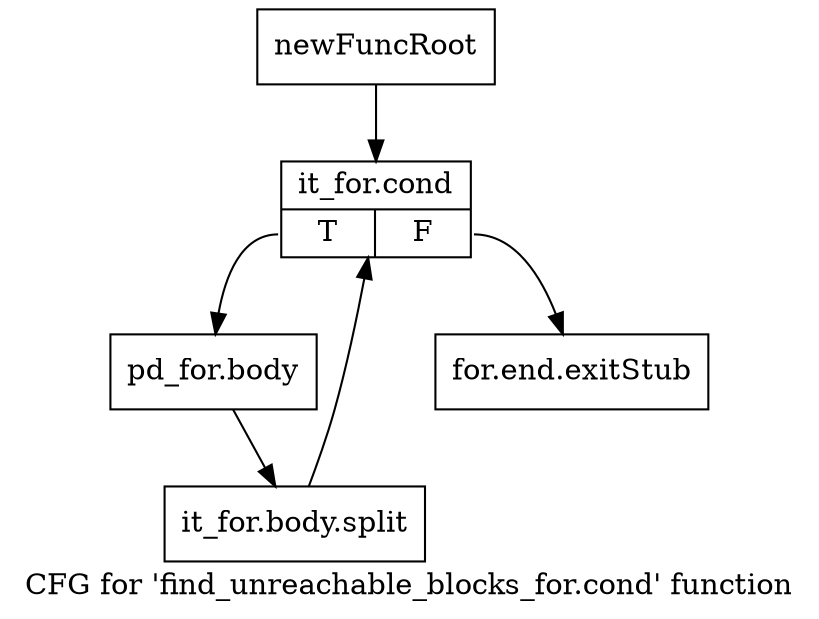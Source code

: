 digraph "CFG for 'find_unreachable_blocks_for.cond' function" {
	label="CFG for 'find_unreachable_blocks_for.cond' function";

	Node0x7ae65f0 [shape=record,label="{newFuncRoot}"];
	Node0x7ae65f0 -> Node0x7ae6a10;
	Node0x7ae6640 [shape=record,label="{for.end.exitStub}"];
	Node0x7ae6a10 [shape=record,label="{it_for.cond|{<s0>T|<s1>F}}"];
	Node0x7ae6a10:s0 -> Node0x7ae6a60;
	Node0x7ae6a10:s1 -> Node0x7ae6640;
	Node0x7ae6a60 [shape=record,label="{pd_for.body}"];
	Node0x7ae6a60 -> Node0xf19a190;
	Node0xf19a190 [shape=record,label="{it_for.body.split}"];
	Node0xf19a190 -> Node0x7ae6a10;
}
